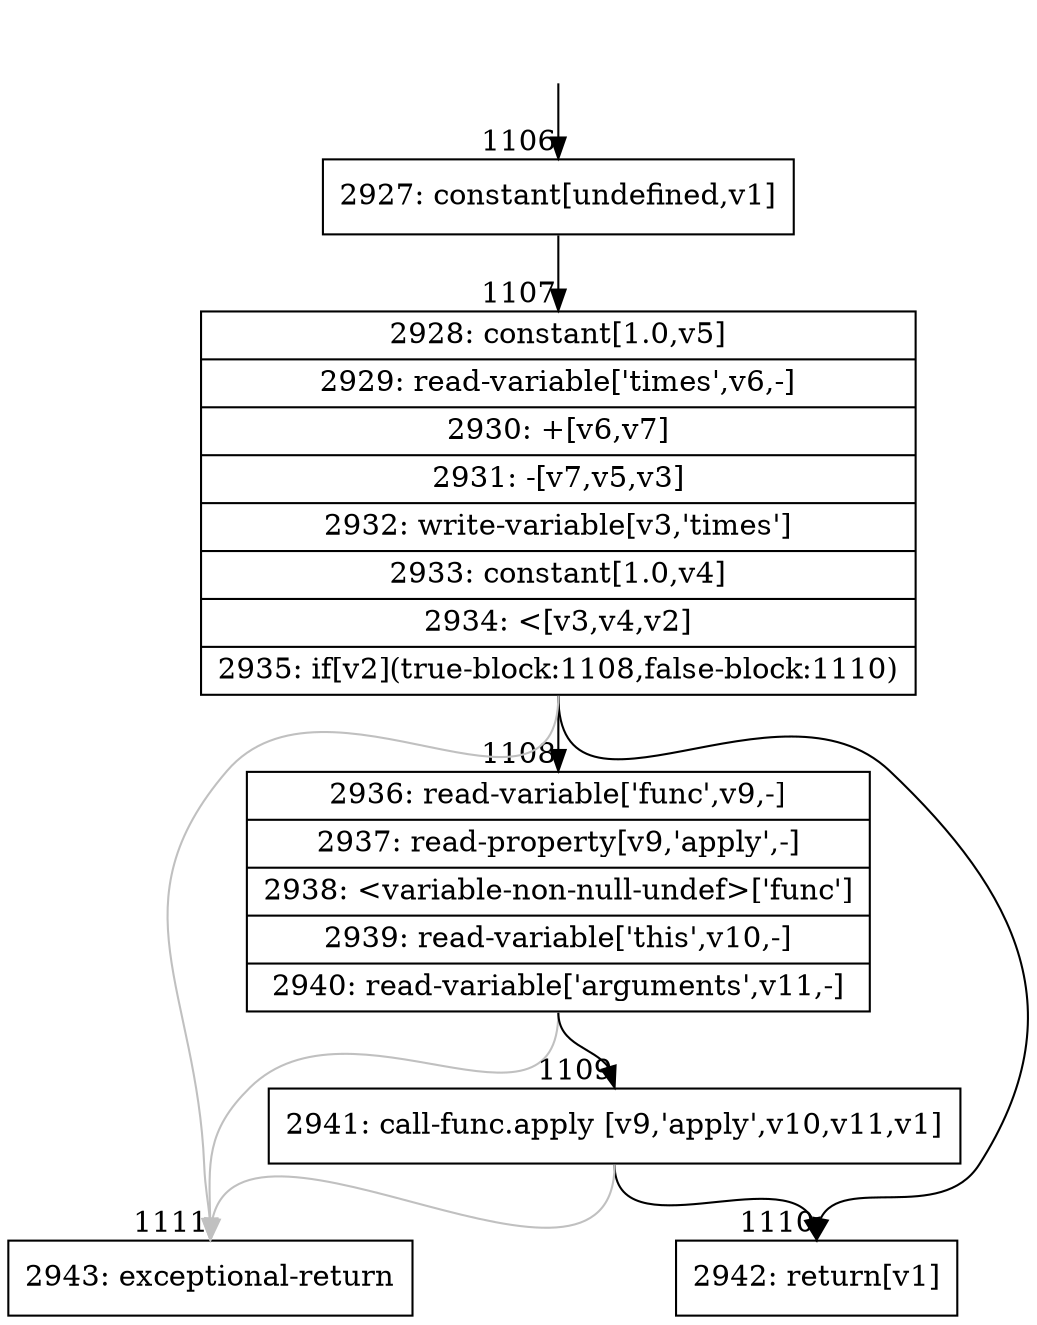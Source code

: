 digraph {
rankdir="TD"
BB_entry95[shape=none,label=""];
BB_entry95 -> BB1106 [tailport=s, headport=n, headlabel="    1106"]
BB1106 [shape=record label="{2927: constant[undefined,v1]}" ] 
BB1106 -> BB1107 [tailport=s, headport=n, headlabel="      1107"]
BB1107 [shape=record label="{2928: constant[1.0,v5]|2929: read-variable['times',v6,-]|2930: +[v6,v7]|2931: -[v7,v5,v3]|2932: write-variable[v3,'times']|2933: constant[1.0,v4]|2934: \<[v3,v4,v2]|2935: if[v2](true-block:1108,false-block:1110)}" ] 
BB1107 -> BB1108 [tailport=s, headport=n, headlabel="      1108"]
BB1107 -> BB1110 [tailport=s, headport=n, headlabel="      1110"]
BB1107 -> BB1111 [tailport=s, headport=n, color=gray, headlabel="      1111"]
BB1108 [shape=record label="{2936: read-variable['func',v9,-]|2937: read-property[v9,'apply',-]|2938: \<variable-non-null-undef\>['func']|2939: read-variable['this',v10,-]|2940: read-variable['arguments',v11,-]}" ] 
BB1108 -> BB1109 [tailport=s, headport=n, headlabel="      1109"]
BB1108 -> BB1111 [tailport=s, headport=n, color=gray]
BB1109 [shape=record label="{2941: call-func.apply [v9,'apply',v10,v11,v1]}" ] 
BB1109 -> BB1110 [tailport=s, headport=n]
BB1109 -> BB1111 [tailport=s, headport=n, color=gray]
BB1110 [shape=record label="{2942: return[v1]}" ] 
BB1111 [shape=record label="{2943: exceptional-return}" ] 
//#$~ 884
}
